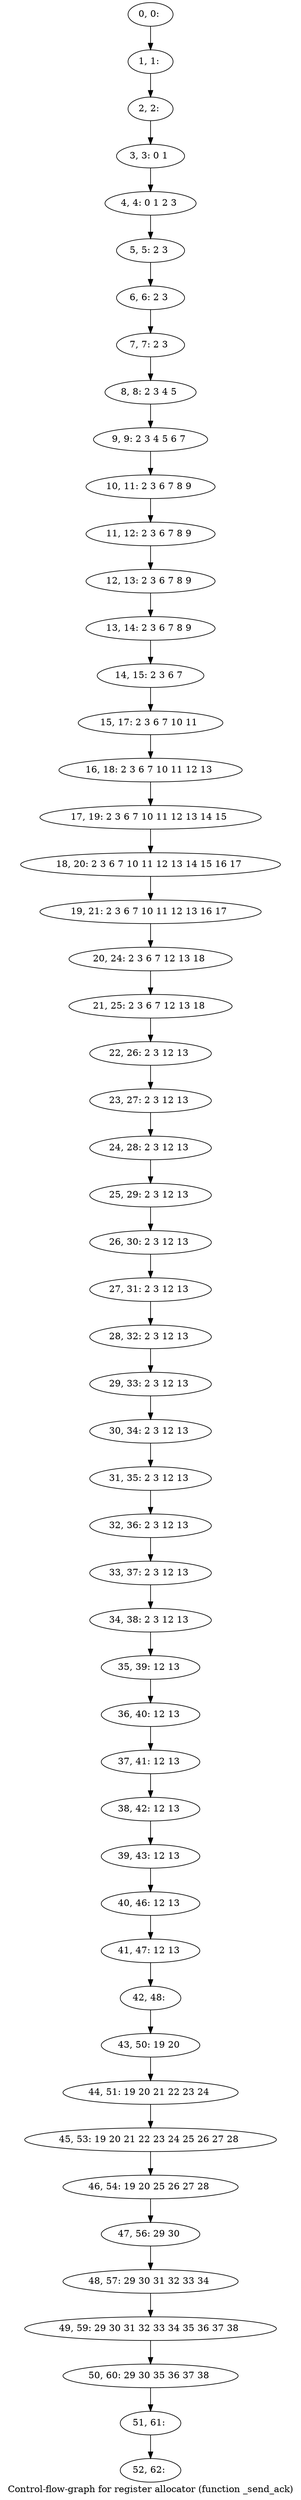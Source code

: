 digraph G {
graph [label="Control-flow-graph for register allocator (function _send_ack)"]
0[label="0, 0: "];
1[label="1, 1: "];
2[label="2, 2: "];
3[label="3, 3: 0 1 "];
4[label="4, 4: 0 1 2 3 "];
5[label="5, 5: 2 3 "];
6[label="6, 6: 2 3 "];
7[label="7, 7: 2 3 "];
8[label="8, 8: 2 3 4 5 "];
9[label="9, 9: 2 3 4 5 6 7 "];
10[label="10, 11: 2 3 6 7 8 9 "];
11[label="11, 12: 2 3 6 7 8 9 "];
12[label="12, 13: 2 3 6 7 8 9 "];
13[label="13, 14: 2 3 6 7 8 9 "];
14[label="14, 15: 2 3 6 7 "];
15[label="15, 17: 2 3 6 7 10 11 "];
16[label="16, 18: 2 3 6 7 10 11 12 13 "];
17[label="17, 19: 2 3 6 7 10 11 12 13 14 15 "];
18[label="18, 20: 2 3 6 7 10 11 12 13 14 15 16 17 "];
19[label="19, 21: 2 3 6 7 10 11 12 13 16 17 "];
20[label="20, 24: 2 3 6 7 12 13 18 "];
21[label="21, 25: 2 3 6 7 12 13 18 "];
22[label="22, 26: 2 3 12 13 "];
23[label="23, 27: 2 3 12 13 "];
24[label="24, 28: 2 3 12 13 "];
25[label="25, 29: 2 3 12 13 "];
26[label="26, 30: 2 3 12 13 "];
27[label="27, 31: 2 3 12 13 "];
28[label="28, 32: 2 3 12 13 "];
29[label="29, 33: 2 3 12 13 "];
30[label="30, 34: 2 3 12 13 "];
31[label="31, 35: 2 3 12 13 "];
32[label="32, 36: 2 3 12 13 "];
33[label="33, 37: 2 3 12 13 "];
34[label="34, 38: 2 3 12 13 "];
35[label="35, 39: 12 13 "];
36[label="36, 40: 12 13 "];
37[label="37, 41: 12 13 "];
38[label="38, 42: 12 13 "];
39[label="39, 43: 12 13 "];
40[label="40, 46: 12 13 "];
41[label="41, 47: 12 13 "];
42[label="42, 48: "];
43[label="43, 50: 19 20 "];
44[label="44, 51: 19 20 21 22 23 24 "];
45[label="45, 53: 19 20 21 22 23 24 25 26 27 28 "];
46[label="46, 54: 19 20 25 26 27 28 "];
47[label="47, 56: 29 30 "];
48[label="48, 57: 29 30 31 32 33 34 "];
49[label="49, 59: 29 30 31 32 33 34 35 36 37 38 "];
50[label="50, 60: 29 30 35 36 37 38 "];
51[label="51, 61: "];
52[label="52, 62: "];
0->1 ;
1->2 ;
2->3 ;
3->4 ;
4->5 ;
5->6 ;
6->7 ;
7->8 ;
8->9 ;
9->10 ;
10->11 ;
11->12 ;
12->13 ;
13->14 ;
14->15 ;
15->16 ;
16->17 ;
17->18 ;
18->19 ;
19->20 ;
20->21 ;
21->22 ;
22->23 ;
23->24 ;
24->25 ;
25->26 ;
26->27 ;
27->28 ;
28->29 ;
29->30 ;
30->31 ;
31->32 ;
32->33 ;
33->34 ;
34->35 ;
35->36 ;
36->37 ;
37->38 ;
38->39 ;
39->40 ;
40->41 ;
41->42 ;
42->43 ;
43->44 ;
44->45 ;
45->46 ;
46->47 ;
47->48 ;
48->49 ;
49->50 ;
50->51 ;
51->52 ;
}
